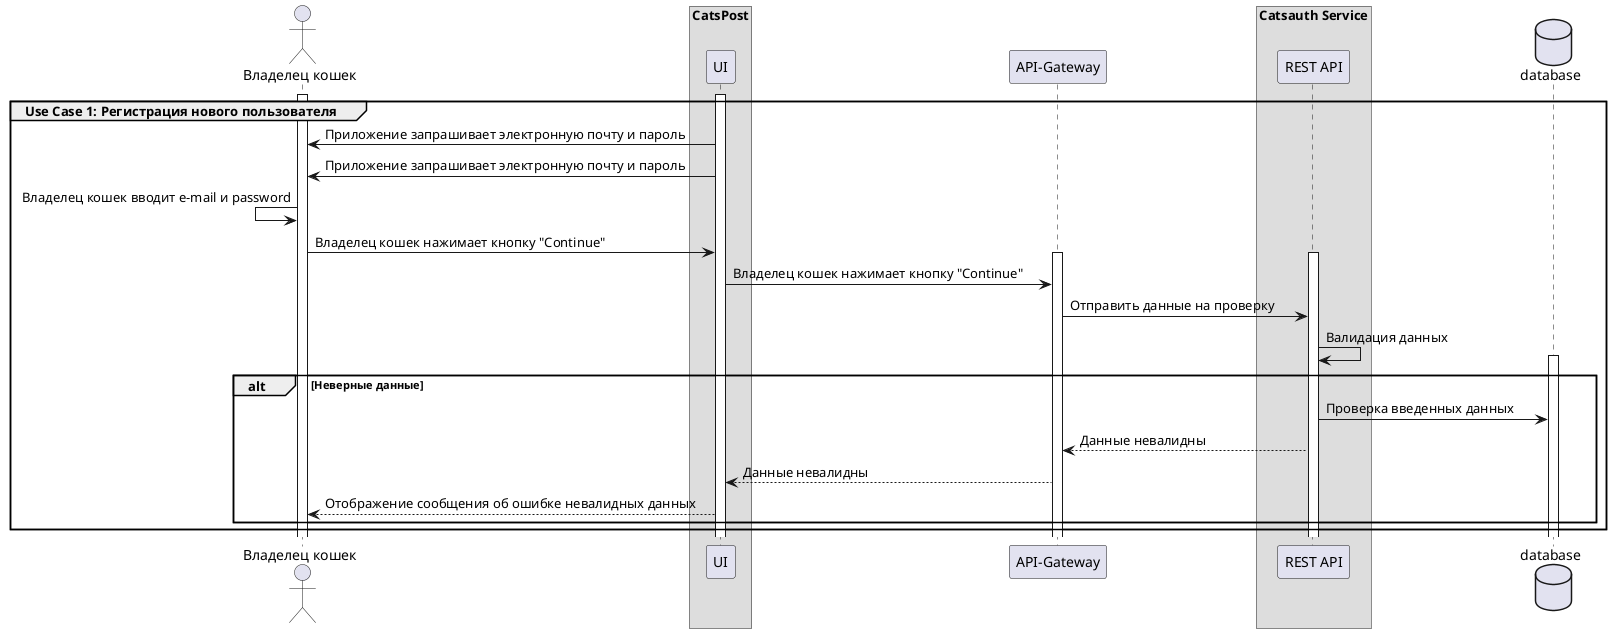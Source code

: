 @startuml
actor "Владелец кошек" as User
box "CatsPost"
    participant "UI" as UI
end box
participant "API-Gateway" as Gateway
box "Catsauth Service"
participant "REST API" as REST
end box
database "database" as db



group Use Case 1: Регистрация нового пользователя
activate User
activate UI
User <- UI:Приложение запрашивает электронную почту и пароль
User <- UI:Приложение запрашивает электронную почту и пароль
User <- User:Владелец кошек вводит e-mail и password
User -> UI:Владелец кошек нажимает кнопку "Сontinue"
activate Gateway
activate REST
UI -> Gateway:Владелец кошек нажимает кнопку "Continue"
Gateway -> REST:Отправить данные на проверку
REST -> REST:Валидация данных
alt Неверные данные
activate db
REST -> db:Проверка введенных данных
REST --> Gateway:Данные невалидны
Gateway --> UI:Данные невалидны
UI --> User:Отображение сообщения об ошибке невалидных данных
end
end group
@enduml